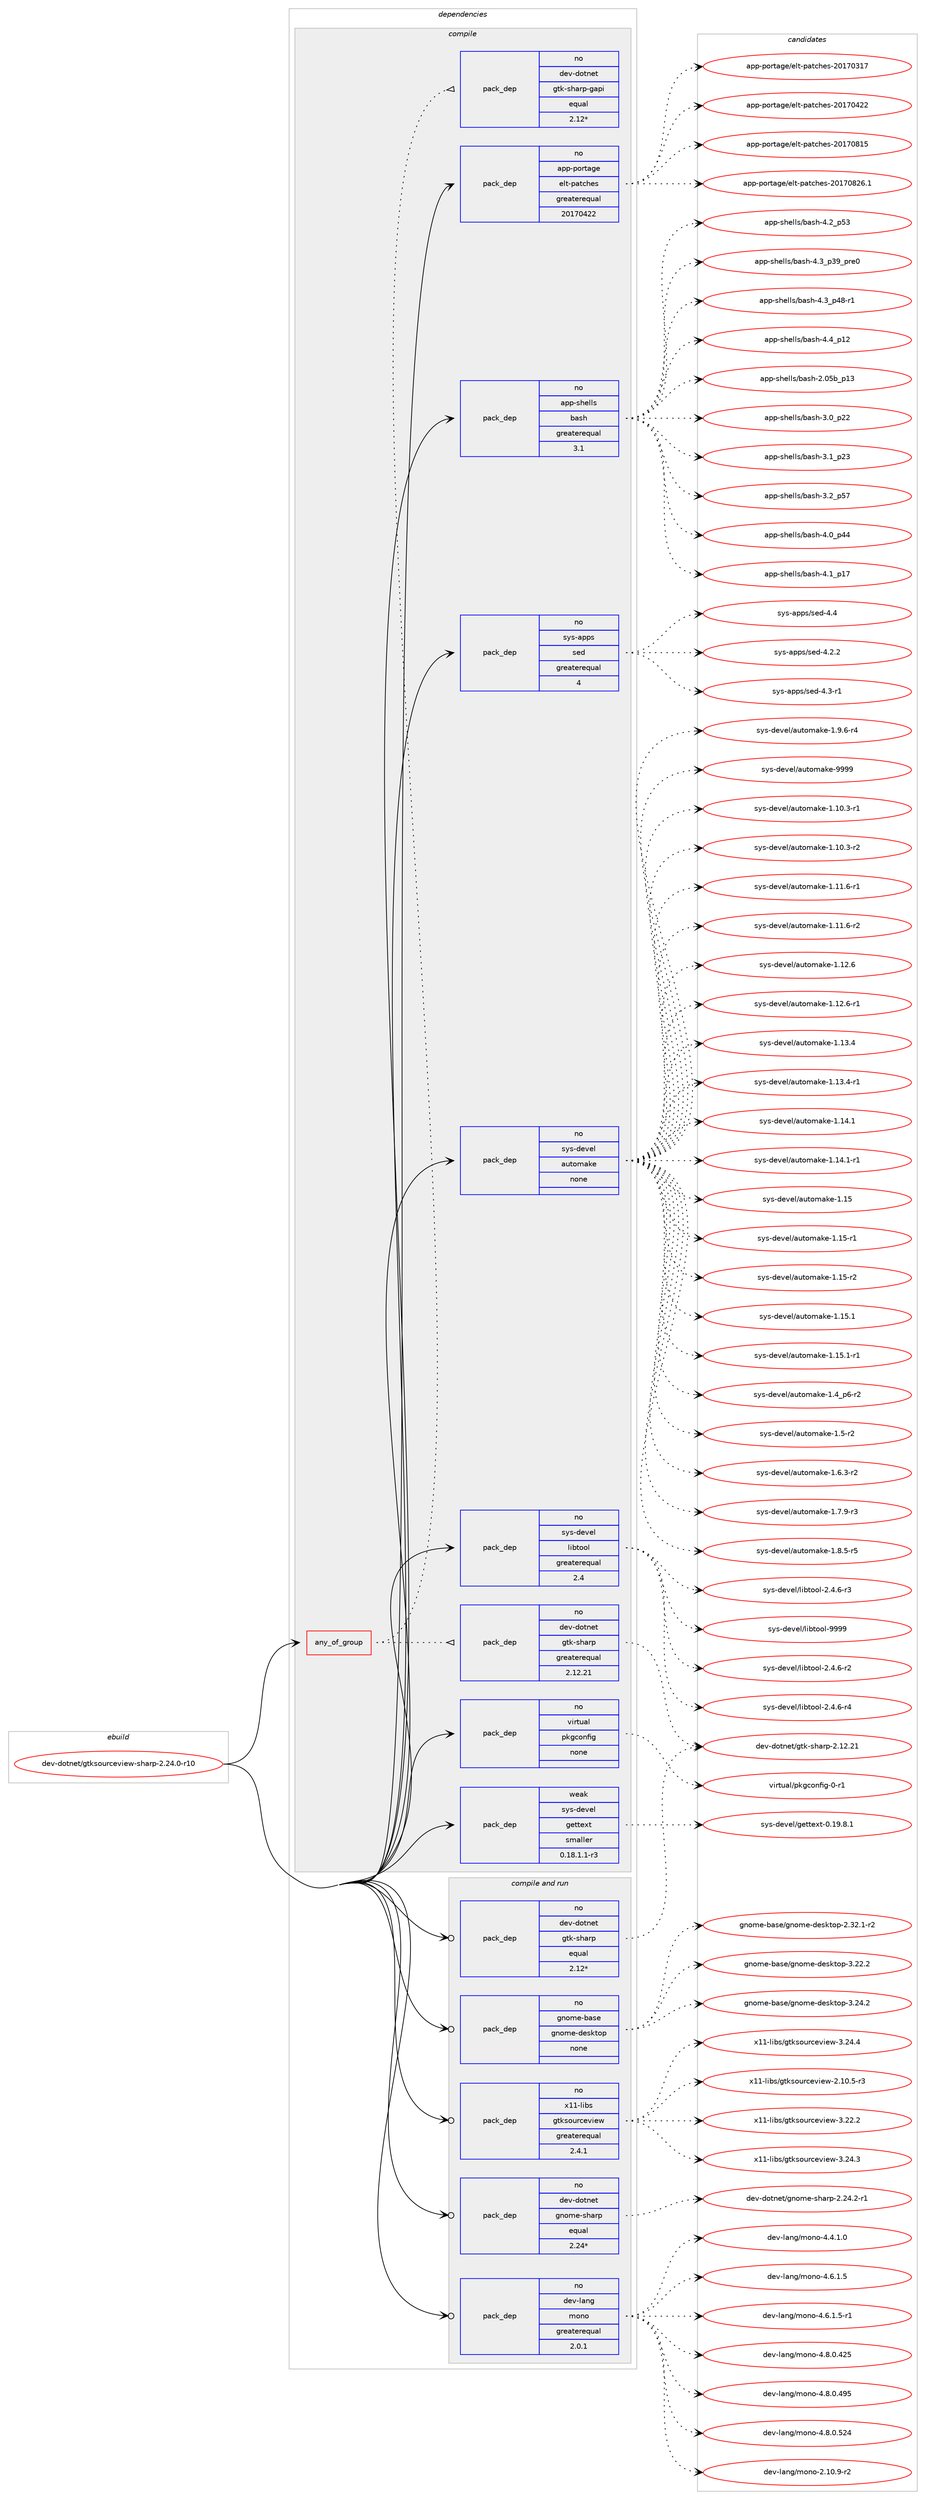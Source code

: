 digraph prolog {

# *************
# Graph options
# *************

newrank=true;
concentrate=true;
compound=true;
graph [rankdir=LR,fontname=Helvetica,fontsize=10,ranksep=1.5];#, ranksep=2.5, nodesep=0.2];
edge  [arrowhead=vee];
node  [fontname=Helvetica,fontsize=10];

# **********
# The ebuild
# **********

subgraph cluster_leftcol {
color=gray;
rank=same;
label=<<i>ebuild</i>>;
id [label="dev-dotnet/gtksourceview-sharp-2.24.0-r10", color=red, width=4, href="../dev-dotnet/gtksourceview-sharp-2.24.0-r10.svg"];
}

# ****************
# The dependencies
# ****************

subgraph cluster_midcol {
color=gray;
label=<<i>dependencies</i>>;
subgraph cluster_compile {
fillcolor="#eeeeee";
style=filled;
label=<<i>compile</i>>;
subgraph any1560 {
dependency71487 [label=<<TABLE BORDER="0" CELLBORDER="1" CELLSPACING="0" CELLPADDING="4"><TR><TD CELLPADDING="10">any_of_group</TD></TR></TABLE>>, shape=none, color=red];subgraph pack52429 {
dependency71488 [label=<<TABLE BORDER="0" CELLBORDER="1" CELLSPACING="0" CELLPADDING="4" WIDTH="220"><TR><TD ROWSPAN="6" CELLPADDING="30">pack_dep</TD></TR><TR><TD WIDTH="110">no</TD></TR><TR><TD>dev-dotnet</TD></TR><TR><TD>gtk-sharp</TD></TR><TR><TD>greaterequal</TD></TR><TR><TD>2.12.21</TD></TR></TABLE>>, shape=none, color=blue];
}
dependency71487:e -> dependency71488:w [weight=20,style="dotted",arrowhead="oinv"];
subgraph pack52430 {
dependency71489 [label=<<TABLE BORDER="0" CELLBORDER="1" CELLSPACING="0" CELLPADDING="4" WIDTH="220"><TR><TD ROWSPAN="6" CELLPADDING="30">pack_dep</TD></TR><TR><TD WIDTH="110">no</TD></TR><TR><TD>dev-dotnet</TD></TR><TR><TD>gtk-sharp-gapi</TD></TR><TR><TD>equal</TD></TR><TR><TD>2.12*</TD></TR></TABLE>>, shape=none, color=blue];
}
dependency71487:e -> dependency71489:w [weight=20,style="dotted",arrowhead="oinv"];
}
id:e -> dependency71487:w [weight=20,style="solid",arrowhead="vee"];
subgraph pack52431 {
dependency71490 [label=<<TABLE BORDER="0" CELLBORDER="1" CELLSPACING="0" CELLPADDING="4" WIDTH="220"><TR><TD ROWSPAN="6" CELLPADDING="30">pack_dep</TD></TR><TR><TD WIDTH="110">no</TD></TR><TR><TD>app-portage</TD></TR><TR><TD>elt-patches</TD></TR><TR><TD>greaterequal</TD></TR><TR><TD>20170422</TD></TR></TABLE>>, shape=none, color=blue];
}
id:e -> dependency71490:w [weight=20,style="solid",arrowhead="vee"];
subgraph pack52432 {
dependency71491 [label=<<TABLE BORDER="0" CELLBORDER="1" CELLSPACING="0" CELLPADDING="4" WIDTH="220"><TR><TD ROWSPAN="6" CELLPADDING="30">pack_dep</TD></TR><TR><TD WIDTH="110">no</TD></TR><TR><TD>app-shells</TD></TR><TR><TD>bash</TD></TR><TR><TD>greaterequal</TD></TR><TR><TD>3.1</TD></TR></TABLE>>, shape=none, color=blue];
}
id:e -> dependency71491:w [weight=20,style="solid",arrowhead="vee"];
subgraph pack52433 {
dependency71492 [label=<<TABLE BORDER="0" CELLBORDER="1" CELLSPACING="0" CELLPADDING="4" WIDTH="220"><TR><TD ROWSPAN="6" CELLPADDING="30">pack_dep</TD></TR><TR><TD WIDTH="110">no</TD></TR><TR><TD>sys-apps</TD></TR><TR><TD>sed</TD></TR><TR><TD>greaterequal</TD></TR><TR><TD>4</TD></TR></TABLE>>, shape=none, color=blue];
}
id:e -> dependency71492:w [weight=20,style="solid",arrowhead="vee"];
subgraph pack52434 {
dependency71493 [label=<<TABLE BORDER="0" CELLBORDER="1" CELLSPACING="0" CELLPADDING="4" WIDTH="220"><TR><TD ROWSPAN="6" CELLPADDING="30">pack_dep</TD></TR><TR><TD WIDTH="110">no</TD></TR><TR><TD>sys-devel</TD></TR><TR><TD>automake</TD></TR><TR><TD>none</TD></TR><TR><TD></TD></TR></TABLE>>, shape=none, color=blue];
}
id:e -> dependency71493:w [weight=20,style="solid",arrowhead="vee"];
subgraph pack52435 {
dependency71494 [label=<<TABLE BORDER="0" CELLBORDER="1" CELLSPACING="0" CELLPADDING="4" WIDTH="220"><TR><TD ROWSPAN="6" CELLPADDING="30">pack_dep</TD></TR><TR><TD WIDTH="110">no</TD></TR><TR><TD>sys-devel</TD></TR><TR><TD>libtool</TD></TR><TR><TD>greaterequal</TD></TR><TR><TD>2.4</TD></TR></TABLE>>, shape=none, color=blue];
}
id:e -> dependency71494:w [weight=20,style="solid",arrowhead="vee"];
subgraph pack52436 {
dependency71495 [label=<<TABLE BORDER="0" CELLBORDER="1" CELLSPACING="0" CELLPADDING="4" WIDTH="220"><TR><TD ROWSPAN="6" CELLPADDING="30">pack_dep</TD></TR><TR><TD WIDTH="110">no</TD></TR><TR><TD>virtual</TD></TR><TR><TD>pkgconfig</TD></TR><TR><TD>none</TD></TR><TR><TD></TD></TR></TABLE>>, shape=none, color=blue];
}
id:e -> dependency71495:w [weight=20,style="solid",arrowhead="vee"];
subgraph pack52437 {
dependency71496 [label=<<TABLE BORDER="0" CELLBORDER="1" CELLSPACING="0" CELLPADDING="4" WIDTH="220"><TR><TD ROWSPAN="6" CELLPADDING="30">pack_dep</TD></TR><TR><TD WIDTH="110">weak</TD></TR><TR><TD>sys-devel</TD></TR><TR><TD>gettext</TD></TR><TR><TD>smaller</TD></TR><TR><TD>0.18.1.1-r3</TD></TR></TABLE>>, shape=none, color=blue];
}
id:e -> dependency71496:w [weight=20,style="solid",arrowhead="vee"];
}
subgraph cluster_compileandrun {
fillcolor="#eeeeee";
style=filled;
label=<<i>compile and run</i>>;
subgraph pack52438 {
dependency71497 [label=<<TABLE BORDER="0" CELLBORDER="1" CELLSPACING="0" CELLPADDING="4" WIDTH="220"><TR><TD ROWSPAN="6" CELLPADDING="30">pack_dep</TD></TR><TR><TD WIDTH="110">no</TD></TR><TR><TD>dev-dotnet</TD></TR><TR><TD>gnome-sharp</TD></TR><TR><TD>equal</TD></TR><TR><TD>2.24*</TD></TR></TABLE>>, shape=none, color=blue];
}
id:e -> dependency71497:w [weight=20,style="solid",arrowhead="odotvee"];
subgraph pack52439 {
dependency71498 [label=<<TABLE BORDER="0" CELLBORDER="1" CELLSPACING="0" CELLPADDING="4" WIDTH="220"><TR><TD ROWSPAN="6" CELLPADDING="30">pack_dep</TD></TR><TR><TD WIDTH="110">no</TD></TR><TR><TD>dev-dotnet</TD></TR><TR><TD>gtk-sharp</TD></TR><TR><TD>equal</TD></TR><TR><TD>2.12*</TD></TR></TABLE>>, shape=none, color=blue];
}
id:e -> dependency71498:w [weight=20,style="solid",arrowhead="odotvee"];
subgraph pack52440 {
dependency71499 [label=<<TABLE BORDER="0" CELLBORDER="1" CELLSPACING="0" CELLPADDING="4" WIDTH="220"><TR><TD ROWSPAN="6" CELLPADDING="30">pack_dep</TD></TR><TR><TD WIDTH="110">no</TD></TR><TR><TD>dev-lang</TD></TR><TR><TD>mono</TD></TR><TR><TD>greaterequal</TD></TR><TR><TD>2.0.1</TD></TR></TABLE>>, shape=none, color=blue];
}
id:e -> dependency71499:w [weight=20,style="solid",arrowhead="odotvee"];
subgraph pack52441 {
dependency71500 [label=<<TABLE BORDER="0" CELLBORDER="1" CELLSPACING="0" CELLPADDING="4" WIDTH="220"><TR><TD ROWSPAN="6" CELLPADDING="30">pack_dep</TD></TR><TR><TD WIDTH="110">no</TD></TR><TR><TD>gnome-base</TD></TR><TR><TD>gnome-desktop</TD></TR><TR><TD>none</TD></TR><TR><TD></TD></TR></TABLE>>, shape=none, color=blue];
}
id:e -> dependency71500:w [weight=20,style="solid",arrowhead="odotvee"];
subgraph pack52442 {
dependency71501 [label=<<TABLE BORDER="0" CELLBORDER="1" CELLSPACING="0" CELLPADDING="4" WIDTH="220"><TR><TD ROWSPAN="6" CELLPADDING="30">pack_dep</TD></TR><TR><TD WIDTH="110">no</TD></TR><TR><TD>x11-libs</TD></TR><TR><TD>gtksourceview</TD></TR><TR><TD>greaterequal</TD></TR><TR><TD>2.4.1</TD></TR></TABLE>>, shape=none, color=blue];
}
id:e -> dependency71501:w [weight=20,style="solid",arrowhead="odotvee"];
}
subgraph cluster_run {
fillcolor="#eeeeee";
style=filled;
label=<<i>run</i>>;
}
}

# **************
# The candidates
# **************

subgraph cluster_choices {
rank=same;
color=gray;
label=<<i>candidates</i>>;

subgraph choice52429 {
color=black;
nodesep=1;
choice100101118451001111161101011164710311610745115104971141124550464950465049 [label="dev-dotnet/gtk-sharp-2.12.21", color=red, width=4,href="../dev-dotnet/gtk-sharp-2.12.21.svg"];
dependency71488:e -> choice100101118451001111161101011164710311610745115104971141124550464950465049:w [style=dotted,weight="100"];
}
subgraph choice52430 {
color=black;
nodesep=1;
}
subgraph choice52431 {
color=black;
nodesep=1;
choice97112112451121111141169710310147101108116451129711699104101115455048495548514955 [label="app-portage/elt-patches-20170317", color=red, width=4,href="../app-portage/elt-patches-20170317.svg"];
choice97112112451121111141169710310147101108116451129711699104101115455048495548525050 [label="app-portage/elt-patches-20170422", color=red, width=4,href="../app-portage/elt-patches-20170422.svg"];
choice97112112451121111141169710310147101108116451129711699104101115455048495548564953 [label="app-portage/elt-patches-20170815", color=red, width=4,href="../app-portage/elt-patches-20170815.svg"];
choice971121124511211111411697103101471011081164511297116991041011154550484955485650544649 [label="app-portage/elt-patches-20170826.1", color=red, width=4,href="../app-portage/elt-patches-20170826.1.svg"];
dependency71490:e -> choice97112112451121111141169710310147101108116451129711699104101115455048495548514955:w [style=dotted,weight="100"];
dependency71490:e -> choice97112112451121111141169710310147101108116451129711699104101115455048495548525050:w [style=dotted,weight="100"];
dependency71490:e -> choice97112112451121111141169710310147101108116451129711699104101115455048495548564953:w [style=dotted,weight="100"];
dependency71490:e -> choice971121124511211111411697103101471011081164511297116991041011154550484955485650544649:w [style=dotted,weight="100"];
}
subgraph choice52432 {
color=black;
nodesep=1;
choice9711211245115104101108108115479897115104455046485398951124951 [label="app-shells/bash-2.05b_p13", color=red, width=4,href="../app-shells/bash-2.05b_p13.svg"];
choice971121124511510410110810811547989711510445514648951125050 [label="app-shells/bash-3.0_p22", color=red, width=4,href="../app-shells/bash-3.0_p22.svg"];
choice971121124511510410110810811547989711510445514649951125051 [label="app-shells/bash-3.1_p23", color=red, width=4,href="../app-shells/bash-3.1_p23.svg"];
choice971121124511510410110810811547989711510445514650951125355 [label="app-shells/bash-3.2_p57", color=red, width=4,href="../app-shells/bash-3.2_p57.svg"];
choice971121124511510410110810811547989711510445524648951125252 [label="app-shells/bash-4.0_p44", color=red, width=4,href="../app-shells/bash-4.0_p44.svg"];
choice971121124511510410110810811547989711510445524649951124955 [label="app-shells/bash-4.1_p17", color=red, width=4,href="../app-shells/bash-4.1_p17.svg"];
choice971121124511510410110810811547989711510445524650951125351 [label="app-shells/bash-4.2_p53", color=red, width=4,href="../app-shells/bash-4.2_p53.svg"];
choice9711211245115104101108108115479897115104455246519511251579511211410148 [label="app-shells/bash-4.3_p39_pre0", color=red, width=4,href="../app-shells/bash-4.3_p39_pre0.svg"];
choice9711211245115104101108108115479897115104455246519511252564511449 [label="app-shells/bash-4.3_p48-r1", color=red, width=4,href="../app-shells/bash-4.3_p48-r1.svg"];
choice971121124511510410110810811547989711510445524652951124950 [label="app-shells/bash-4.4_p12", color=red, width=4,href="../app-shells/bash-4.4_p12.svg"];
dependency71491:e -> choice9711211245115104101108108115479897115104455046485398951124951:w [style=dotted,weight="100"];
dependency71491:e -> choice971121124511510410110810811547989711510445514648951125050:w [style=dotted,weight="100"];
dependency71491:e -> choice971121124511510410110810811547989711510445514649951125051:w [style=dotted,weight="100"];
dependency71491:e -> choice971121124511510410110810811547989711510445514650951125355:w [style=dotted,weight="100"];
dependency71491:e -> choice971121124511510410110810811547989711510445524648951125252:w [style=dotted,weight="100"];
dependency71491:e -> choice971121124511510410110810811547989711510445524649951124955:w [style=dotted,weight="100"];
dependency71491:e -> choice971121124511510410110810811547989711510445524650951125351:w [style=dotted,weight="100"];
dependency71491:e -> choice9711211245115104101108108115479897115104455246519511251579511211410148:w [style=dotted,weight="100"];
dependency71491:e -> choice9711211245115104101108108115479897115104455246519511252564511449:w [style=dotted,weight="100"];
dependency71491:e -> choice971121124511510410110810811547989711510445524652951124950:w [style=dotted,weight="100"];
}
subgraph choice52433 {
color=black;
nodesep=1;
choice115121115459711211211547115101100455246504650 [label="sys-apps/sed-4.2.2", color=red, width=4,href="../sys-apps/sed-4.2.2.svg"];
choice115121115459711211211547115101100455246514511449 [label="sys-apps/sed-4.3-r1", color=red, width=4,href="../sys-apps/sed-4.3-r1.svg"];
choice11512111545971121121154711510110045524652 [label="sys-apps/sed-4.4", color=red, width=4,href="../sys-apps/sed-4.4.svg"];
dependency71492:e -> choice115121115459711211211547115101100455246504650:w [style=dotted,weight="100"];
dependency71492:e -> choice115121115459711211211547115101100455246514511449:w [style=dotted,weight="100"];
dependency71492:e -> choice11512111545971121121154711510110045524652:w [style=dotted,weight="100"];
}
subgraph choice52434 {
color=black;
nodesep=1;
choice11512111545100101118101108479711711611110997107101454946494846514511449 [label="sys-devel/automake-1.10.3-r1", color=red, width=4,href="../sys-devel/automake-1.10.3-r1.svg"];
choice11512111545100101118101108479711711611110997107101454946494846514511450 [label="sys-devel/automake-1.10.3-r2", color=red, width=4,href="../sys-devel/automake-1.10.3-r2.svg"];
choice11512111545100101118101108479711711611110997107101454946494946544511449 [label="sys-devel/automake-1.11.6-r1", color=red, width=4,href="../sys-devel/automake-1.11.6-r1.svg"];
choice11512111545100101118101108479711711611110997107101454946494946544511450 [label="sys-devel/automake-1.11.6-r2", color=red, width=4,href="../sys-devel/automake-1.11.6-r2.svg"];
choice1151211154510010111810110847971171161111099710710145494649504654 [label="sys-devel/automake-1.12.6", color=red, width=4,href="../sys-devel/automake-1.12.6.svg"];
choice11512111545100101118101108479711711611110997107101454946495046544511449 [label="sys-devel/automake-1.12.6-r1", color=red, width=4,href="../sys-devel/automake-1.12.6-r1.svg"];
choice1151211154510010111810110847971171161111099710710145494649514652 [label="sys-devel/automake-1.13.4", color=red, width=4,href="../sys-devel/automake-1.13.4.svg"];
choice11512111545100101118101108479711711611110997107101454946495146524511449 [label="sys-devel/automake-1.13.4-r1", color=red, width=4,href="../sys-devel/automake-1.13.4-r1.svg"];
choice1151211154510010111810110847971171161111099710710145494649524649 [label="sys-devel/automake-1.14.1", color=red, width=4,href="../sys-devel/automake-1.14.1.svg"];
choice11512111545100101118101108479711711611110997107101454946495246494511449 [label="sys-devel/automake-1.14.1-r1", color=red, width=4,href="../sys-devel/automake-1.14.1-r1.svg"];
choice115121115451001011181011084797117116111109971071014549464953 [label="sys-devel/automake-1.15", color=red, width=4,href="../sys-devel/automake-1.15.svg"];
choice1151211154510010111810110847971171161111099710710145494649534511449 [label="sys-devel/automake-1.15-r1", color=red, width=4,href="../sys-devel/automake-1.15-r1.svg"];
choice1151211154510010111810110847971171161111099710710145494649534511450 [label="sys-devel/automake-1.15-r2", color=red, width=4,href="../sys-devel/automake-1.15-r2.svg"];
choice1151211154510010111810110847971171161111099710710145494649534649 [label="sys-devel/automake-1.15.1", color=red, width=4,href="../sys-devel/automake-1.15.1.svg"];
choice11512111545100101118101108479711711611110997107101454946495346494511449 [label="sys-devel/automake-1.15.1-r1", color=red, width=4,href="../sys-devel/automake-1.15.1-r1.svg"];
choice115121115451001011181011084797117116111109971071014549465295112544511450 [label="sys-devel/automake-1.4_p6-r2", color=red, width=4,href="../sys-devel/automake-1.4_p6-r2.svg"];
choice11512111545100101118101108479711711611110997107101454946534511450 [label="sys-devel/automake-1.5-r2", color=red, width=4,href="../sys-devel/automake-1.5-r2.svg"];
choice115121115451001011181011084797117116111109971071014549465446514511450 [label="sys-devel/automake-1.6.3-r2", color=red, width=4,href="../sys-devel/automake-1.6.3-r2.svg"];
choice115121115451001011181011084797117116111109971071014549465546574511451 [label="sys-devel/automake-1.7.9-r3", color=red, width=4,href="../sys-devel/automake-1.7.9-r3.svg"];
choice115121115451001011181011084797117116111109971071014549465646534511453 [label="sys-devel/automake-1.8.5-r5", color=red, width=4,href="../sys-devel/automake-1.8.5-r5.svg"];
choice115121115451001011181011084797117116111109971071014549465746544511452 [label="sys-devel/automake-1.9.6-r4", color=red, width=4,href="../sys-devel/automake-1.9.6-r4.svg"];
choice115121115451001011181011084797117116111109971071014557575757 [label="sys-devel/automake-9999", color=red, width=4,href="../sys-devel/automake-9999.svg"];
dependency71493:e -> choice11512111545100101118101108479711711611110997107101454946494846514511449:w [style=dotted,weight="100"];
dependency71493:e -> choice11512111545100101118101108479711711611110997107101454946494846514511450:w [style=dotted,weight="100"];
dependency71493:e -> choice11512111545100101118101108479711711611110997107101454946494946544511449:w [style=dotted,weight="100"];
dependency71493:e -> choice11512111545100101118101108479711711611110997107101454946494946544511450:w [style=dotted,weight="100"];
dependency71493:e -> choice1151211154510010111810110847971171161111099710710145494649504654:w [style=dotted,weight="100"];
dependency71493:e -> choice11512111545100101118101108479711711611110997107101454946495046544511449:w [style=dotted,weight="100"];
dependency71493:e -> choice1151211154510010111810110847971171161111099710710145494649514652:w [style=dotted,weight="100"];
dependency71493:e -> choice11512111545100101118101108479711711611110997107101454946495146524511449:w [style=dotted,weight="100"];
dependency71493:e -> choice1151211154510010111810110847971171161111099710710145494649524649:w [style=dotted,weight="100"];
dependency71493:e -> choice11512111545100101118101108479711711611110997107101454946495246494511449:w [style=dotted,weight="100"];
dependency71493:e -> choice115121115451001011181011084797117116111109971071014549464953:w [style=dotted,weight="100"];
dependency71493:e -> choice1151211154510010111810110847971171161111099710710145494649534511449:w [style=dotted,weight="100"];
dependency71493:e -> choice1151211154510010111810110847971171161111099710710145494649534511450:w [style=dotted,weight="100"];
dependency71493:e -> choice1151211154510010111810110847971171161111099710710145494649534649:w [style=dotted,weight="100"];
dependency71493:e -> choice11512111545100101118101108479711711611110997107101454946495346494511449:w [style=dotted,weight="100"];
dependency71493:e -> choice115121115451001011181011084797117116111109971071014549465295112544511450:w [style=dotted,weight="100"];
dependency71493:e -> choice11512111545100101118101108479711711611110997107101454946534511450:w [style=dotted,weight="100"];
dependency71493:e -> choice115121115451001011181011084797117116111109971071014549465446514511450:w [style=dotted,weight="100"];
dependency71493:e -> choice115121115451001011181011084797117116111109971071014549465546574511451:w [style=dotted,weight="100"];
dependency71493:e -> choice115121115451001011181011084797117116111109971071014549465646534511453:w [style=dotted,weight="100"];
dependency71493:e -> choice115121115451001011181011084797117116111109971071014549465746544511452:w [style=dotted,weight="100"];
dependency71493:e -> choice115121115451001011181011084797117116111109971071014557575757:w [style=dotted,weight="100"];
}
subgraph choice52435 {
color=black;
nodesep=1;
choice1151211154510010111810110847108105981161111111084550465246544511450 [label="sys-devel/libtool-2.4.6-r2", color=red, width=4,href="../sys-devel/libtool-2.4.6-r2.svg"];
choice1151211154510010111810110847108105981161111111084550465246544511451 [label="sys-devel/libtool-2.4.6-r3", color=red, width=4,href="../sys-devel/libtool-2.4.6-r3.svg"];
choice1151211154510010111810110847108105981161111111084550465246544511452 [label="sys-devel/libtool-2.4.6-r4", color=red, width=4,href="../sys-devel/libtool-2.4.6-r4.svg"];
choice1151211154510010111810110847108105981161111111084557575757 [label="sys-devel/libtool-9999", color=red, width=4,href="../sys-devel/libtool-9999.svg"];
dependency71494:e -> choice1151211154510010111810110847108105981161111111084550465246544511450:w [style=dotted,weight="100"];
dependency71494:e -> choice1151211154510010111810110847108105981161111111084550465246544511451:w [style=dotted,weight="100"];
dependency71494:e -> choice1151211154510010111810110847108105981161111111084550465246544511452:w [style=dotted,weight="100"];
dependency71494:e -> choice1151211154510010111810110847108105981161111111084557575757:w [style=dotted,weight="100"];
}
subgraph choice52436 {
color=black;
nodesep=1;
choice11810511411611797108471121071039911111010210510345484511449 [label="virtual/pkgconfig-0-r1", color=red, width=4,href="../virtual/pkgconfig-0-r1.svg"];
dependency71495:e -> choice11810511411611797108471121071039911111010210510345484511449:w [style=dotted,weight="100"];
}
subgraph choice52437 {
color=black;
nodesep=1;
choice1151211154510010111810110847103101116116101120116454846495746564649 [label="sys-devel/gettext-0.19.8.1", color=red, width=4,href="../sys-devel/gettext-0.19.8.1.svg"];
dependency71496:e -> choice1151211154510010111810110847103101116116101120116454846495746564649:w [style=dotted,weight="100"];
}
subgraph choice52438 {
color=black;
nodesep=1;
choice10010111845100111116110101116471031101111091014511510497114112455046505246504511449 [label="dev-dotnet/gnome-sharp-2.24.2-r1", color=red, width=4,href="../dev-dotnet/gnome-sharp-2.24.2-r1.svg"];
dependency71497:e -> choice10010111845100111116110101116471031101111091014511510497114112455046505246504511449:w [style=dotted,weight="100"];
}
subgraph choice52439 {
color=black;
nodesep=1;
choice100101118451001111161101011164710311610745115104971141124550464950465049 [label="dev-dotnet/gtk-sharp-2.12.21", color=red, width=4,href="../dev-dotnet/gtk-sharp-2.12.21.svg"];
dependency71498:e -> choice100101118451001111161101011164710311610745115104971141124550464950465049:w [style=dotted,weight="100"];
}
subgraph choice52440 {
color=black;
nodesep=1;
choice100101118451089711010347109111110111455046494846574511450 [label="dev-lang/mono-2.10.9-r2", color=red, width=4,href="../dev-lang/mono-2.10.9-r2.svg"];
choice1001011184510897110103471091111101114552465246494648 [label="dev-lang/mono-4.4.1.0", color=red, width=4,href="../dev-lang/mono-4.4.1.0.svg"];
choice1001011184510897110103471091111101114552465446494653 [label="dev-lang/mono-4.6.1.5", color=red, width=4,href="../dev-lang/mono-4.6.1.5.svg"];
choice10010111845108971101034710911111011145524654464946534511449 [label="dev-lang/mono-4.6.1.5-r1", color=red, width=4,href="../dev-lang/mono-4.6.1.5-r1.svg"];
choice10010111845108971101034710911111011145524656464846525053 [label="dev-lang/mono-4.8.0.425", color=red, width=4,href="../dev-lang/mono-4.8.0.425.svg"];
choice10010111845108971101034710911111011145524656464846525753 [label="dev-lang/mono-4.8.0.495", color=red, width=4,href="../dev-lang/mono-4.8.0.495.svg"];
choice10010111845108971101034710911111011145524656464846535052 [label="dev-lang/mono-4.8.0.524", color=red, width=4,href="../dev-lang/mono-4.8.0.524.svg"];
dependency71499:e -> choice100101118451089711010347109111110111455046494846574511450:w [style=dotted,weight="100"];
dependency71499:e -> choice1001011184510897110103471091111101114552465246494648:w [style=dotted,weight="100"];
dependency71499:e -> choice1001011184510897110103471091111101114552465446494653:w [style=dotted,weight="100"];
dependency71499:e -> choice10010111845108971101034710911111011145524654464946534511449:w [style=dotted,weight="100"];
dependency71499:e -> choice10010111845108971101034710911111011145524656464846525053:w [style=dotted,weight="100"];
dependency71499:e -> choice10010111845108971101034710911111011145524656464846525753:w [style=dotted,weight="100"];
dependency71499:e -> choice10010111845108971101034710911111011145524656464846535052:w [style=dotted,weight="100"];
}
subgraph choice52441 {
color=black;
nodesep=1;
choice1031101111091014598971151014710311011110910145100101115107116111112455046515046494511450 [label="gnome-base/gnome-desktop-2.32.1-r2", color=red, width=4,href="../gnome-base/gnome-desktop-2.32.1-r2.svg"];
choice103110111109101459897115101471031101111091014510010111510711611111245514650504650 [label="gnome-base/gnome-desktop-3.22.2", color=red, width=4,href="../gnome-base/gnome-desktop-3.22.2.svg"];
choice103110111109101459897115101471031101111091014510010111510711611111245514650524650 [label="gnome-base/gnome-desktop-3.24.2", color=red, width=4,href="../gnome-base/gnome-desktop-3.24.2.svg"];
dependency71500:e -> choice1031101111091014598971151014710311011110910145100101115107116111112455046515046494511450:w [style=dotted,weight="100"];
dependency71500:e -> choice103110111109101459897115101471031101111091014510010111510711611111245514650504650:w [style=dotted,weight="100"];
dependency71500:e -> choice103110111109101459897115101471031101111091014510010111510711611111245514650524650:w [style=dotted,weight="100"];
}
subgraph choice52442 {
color=black;
nodesep=1;
choice120494945108105981154710311610711511111711499101118105101119455046494846534511451 [label="x11-libs/gtksourceview-2.10.5-r3", color=red, width=4,href="../x11-libs/gtksourceview-2.10.5-r3.svg"];
choice12049494510810598115471031161071151111171149910111810510111945514650504650 [label="x11-libs/gtksourceview-3.22.2", color=red, width=4,href="../x11-libs/gtksourceview-3.22.2.svg"];
choice12049494510810598115471031161071151111171149910111810510111945514650524651 [label="x11-libs/gtksourceview-3.24.3", color=red, width=4,href="../x11-libs/gtksourceview-3.24.3.svg"];
choice12049494510810598115471031161071151111171149910111810510111945514650524652 [label="x11-libs/gtksourceview-3.24.4", color=red, width=4,href="../x11-libs/gtksourceview-3.24.4.svg"];
dependency71501:e -> choice120494945108105981154710311610711511111711499101118105101119455046494846534511451:w [style=dotted,weight="100"];
dependency71501:e -> choice12049494510810598115471031161071151111171149910111810510111945514650504650:w [style=dotted,weight="100"];
dependency71501:e -> choice12049494510810598115471031161071151111171149910111810510111945514650524651:w [style=dotted,weight="100"];
dependency71501:e -> choice12049494510810598115471031161071151111171149910111810510111945514650524652:w [style=dotted,weight="100"];
}
}

}

